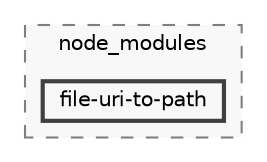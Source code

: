 digraph "backend/node_modules/file-uri-to-path"
{
 // LATEX_PDF_SIZE
  bgcolor="transparent";
  edge [fontname=Helvetica,fontsize=10,labelfontname=Helvetica,labelfontsize=10];
  node [fontname=Helvetica,fontsize=10,shape=box,height=0.2,width=0.4];
  compound=true
  subgraph clusterdir_86dbea9de526ba50b112ba867d8b4b1f {
    graph [ bgcolor="#f8f8f8", pencolor="grey50", label="node_modules", fontname=Helvetica,fontsize=10 style="filled,dashed", URL="dir_86dbea9de526ba50b112ba867d8b4b1f.html",tooltip=""]
  dir_1be1b09da37ecd92bde46fa5c6e185f0 [label="file-uri-to-path", fillcolor="#f8f8f8", color="grey25", style="filled,bold", URL="dir_1be1b09da37ecd92bde46fa5c6e185f0.html",tooltip=""];
  }
}
